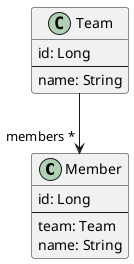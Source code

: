 @startuml

class Member {
  id: Long
  --
  team: Team
  name: String
}

class Team {
  id: Long
  --
  name: String
}

Team -d-> "members *" Member

@enduml